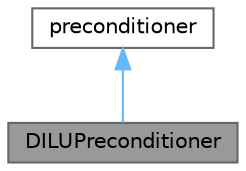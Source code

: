 digraph "DILUPreconditioner"
{
 // LATEX_PDF_SIZE
  bgcolor="transparent";
  edge [fontname=Helvetica,fontsize=10,labelfontname=Helvetica,labelfontsize=10];
  node [fontname=Helvetica,fontsize=10,shape=box,height=0.2,width=0.4];
  Node1 [id="Node000001",label="DILUPreconditioner",height=0.2,width=0.4,color="gray40", fillcolor="grey60", style="filled", fontcolor="black",tooltip="Simplified diagonal-based incomplete LU preconditioner for asymmetric matrices. The reciprocal of the..."];
  Node2 -> Node1 [id="edge1_Node000001_Node000002",dir="back",color="steelblue1",style="solid",tooltip=" "];
  Node2 [id="Node000002",label="preconditioner",height=0.2,width=0.4,color="gray40", fillcolor="white", style="filled",URL="$classFoam_1_1lduMatrix_1_1preconditioner.html",tooltip=" "];
}
